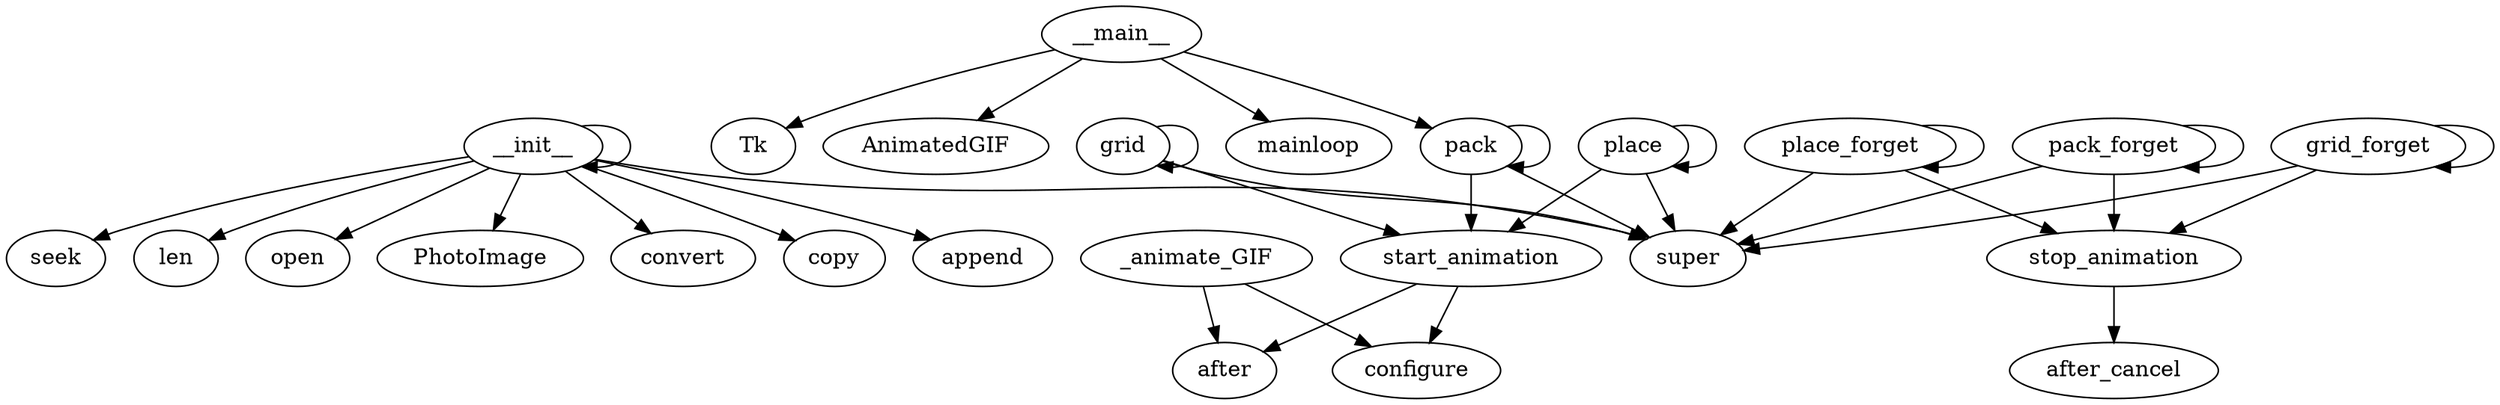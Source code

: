 digraph  {
__init__;
open;
PhotoImage;
convert;
copy;
append;
seek;
len;
super;
start_animation;
configure;
after;
stop_animation;
after_cancel;
_animate_GIF;
pack;
grid;
place;
pack_forget;
grid_forget;
place_forget;
__main__;
Tk;
AnimatedGIF;
mainloop;
__init__ -> open;
__init__ -> PhotoImage;
__init__ -> convert;
__init__ -> copy;
__init__ -> append;
__init__ -> seek;
__init__ -> len;
__init__ -> __init__;
__init__ -> super;
start_animation -> configure;
start_animation -> after;
stop_animation -> after_cancel;
_animate_GIF -> configure;
_animate_GIF -> after;
pack -> start_animation;
pack -> pack;
pack -> super;
grid -> start_animation;
grid -> grid;
grid -> super;
place -> start_animation;
place -> place;
place -> super;
pack_forget -> stop_animation;
pack_forget -> pack_forget;
pack_forget -> super;
grid_forget -> stop_animation;
grid_forget -> grid_forget;
grid_forget -> super;
place_forget -> stop_animation;
place_forget -> place_forget;
place_forget -> super;
__main__ -> Tk;
__main__ -> AnimatedGIF;
__main__ -> pack;
__main__ -> mainloop;
}
